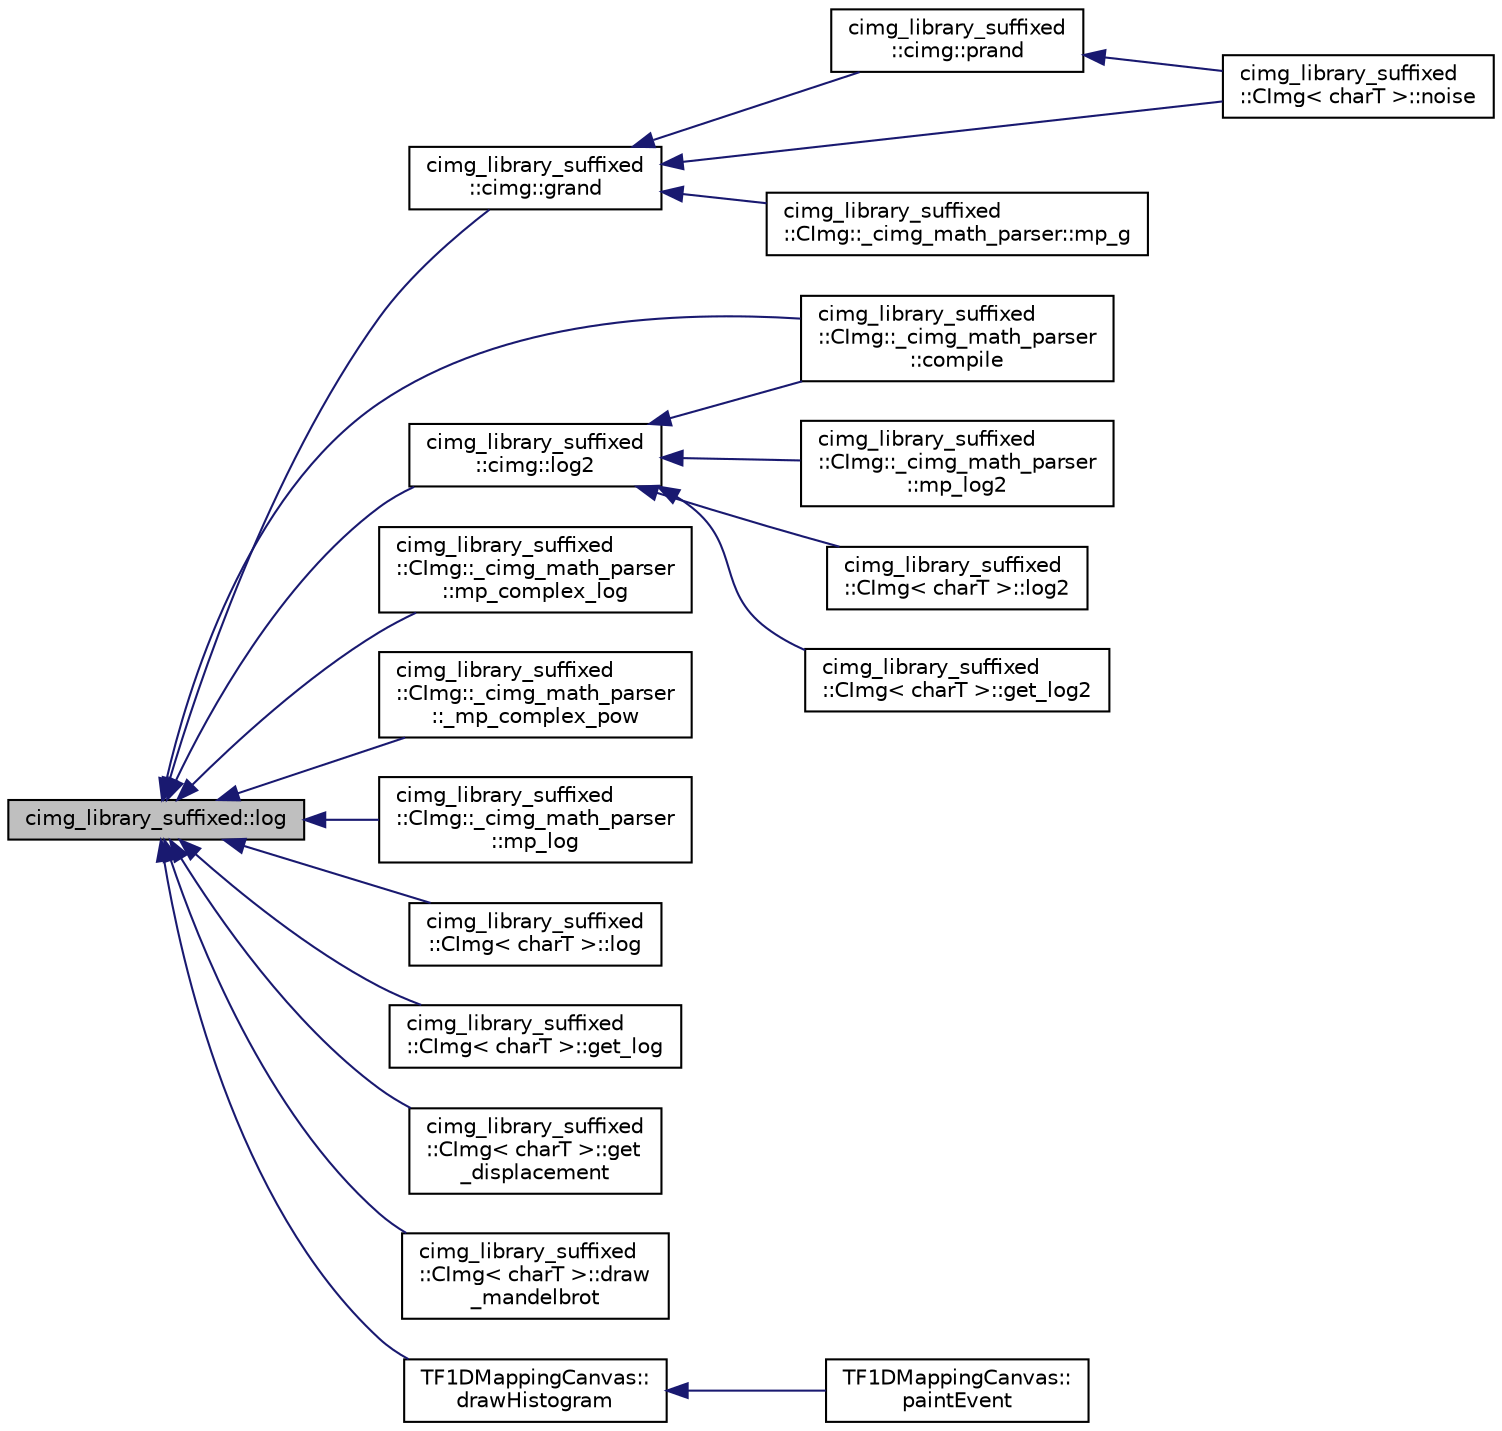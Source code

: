digraph "cimg_library_suffixed::log"
{
  edge [fontname="Helvetica",fontsize="10",labelfontname="Helvetica",labelfontsize="10"];
  node [fontname="Helvetica",fontsize="10",shape=record];
  rankdir="LR";
  Node90 [label="cimg_library_suffixed::log",height=0.2,width=0.4,color="black", fillcolor="grey75", style="filled", fontcolor="black"];
  Node90 -> Node91 [dir="back",color="midnightblue",fontsize="10",style="solid",fontname="Helvetica"];
  Node91 [label="cimg_library_suffixed\l::cimg::grand",height=0.2,width=0.4,color="black", fillcolor="white", style="filled",URL="$namespacecimg__library__suffixed_1_1cimg.html#aa12c572ad67f655e27f7b8e3e76dafa5",tooltip="Return a random variable following a gaussian distribution and a standard deviation of 1..."];
  Node91 -> Node92 [dir="back",color="midnightblue",fontsize="10",style="solid",fontname="Helvetica"];
  Node92 [label="cimg_library_suffixed\l::cimg::prand",height=0.2,width=0.4,color="black", fillcolor="white", style="filled",URL="$namespacecimg__library__suffixed_1_1cimg.html#a2a18bbfb6a496d8d5a02943be8eaa936",tooltip="Return a random variable following a Poisson distribution of parameter z. "];
  Node92 -> Node93 [dir="back",color="midnightblue",fontsize="10",style="solid",fontname="Helvetica"];
  Node93 [label="cimg_library_suffixed\l::CImg\< charT \>::noise",height=0.2,width=0.4,color="black", fillcolor="white", style="filled",URL="$structcimg__library__suffixed_1_1_c_img.html#a6049c651eefc3a13b8f7d1fc3ff225d7",tooltip="Add random noise to pixel values. "];
  Node91 -> Node94 [dir="back",color="midnightblue",fontsize="10",style="solid",fontname="Helvetica"];
  Node94 [label="cimg_library_suffixed\l::CImg::_cimg_math_parser::mp_g",height=0.2,width=0.4,color="black", fillcolor="white", style="filled",URL="$structcimg__library__suffixed_1_1_c_img_1_1__cimg__math__parser.html#a1a6f67dab44ca62b11aec01933907178"];
  Node91 -> Node93 [dir="back",color="midnightblue",fontsize="10",style="solid",fontname="Helvetica"];
  Node90 -> Node95 [dir="back",color="midnightblue",fontsize="10",style="solid",fontname="Helvetica"];
  Node95 [label="cimg_library_suffixed\l::cimg::log2",height=0.2,width=0.4,color="black", fillcolor="white", style="filled",URL="$namespacecimg__library__suffixed_1_1cimg.html#a03657cf098d3b588e76bcef4426233bd",tooltip="Return base-2 logarithm of a value. "];
  Node95 -> Node96 [dir="back",color="midnightblue",fontsize="10",style="solid",fontname="Helvetica"];
  Node96 [label="cimg_library_suffixed\l::CImg::_cimg_math_parser\l::compile",height=0.2,width=0.4,color="black", fillcolor="white", style="filled",URL="$structcimg__library__suffixed_1_1_c_img_1_1__cimg__math__parser.html#a318c44c5d1f4f0114355f37ace87a4ae"];
  Node95 -> Node97 [dir="back",color="midnightblue",fontsize="10",style="solid",fontname="Helvetica"];
  Node97 [label="cimg_library_suffixed\l::CImg::_cimg_math_parser\l::mp_log2",height=0.2,width=0.4,color="black", fillcolor="white", style="filled",URL="$structcimg__library__suffixed_1_1_c_img_1_1__cimg__math__parser.html#ade9dece3f3a257859ded3a42c9605ba9"];
  Node95 -> Node98 [dir="back",color="midnightblue",fontsize="10",style="solid",fontname="Helvetica"];
  Node98 [label="cimg_library_suffixed\l::CImg\< charT \>::log2",height=0.2,width=0.4,color="black", fillcolor="white", style="filled",URL="$structcimg__library__suffixed_1_1_c_img.html#a2fbd06361da285cd57797bba6df0b275",tooltip="Compute the base-2 logarithm of each pixel value. "];
  Node95 -> Node99 [dir="back",color="midnightblue",fontsize="10",style="solid",fontname="Helvetica"];
  Node99 [label="cimg_library_suffixed\l::CImg\< charT \>::get_log2",height=0.2,width=0.4,color="black", fillcolor="white", style="filled",URL="$structcimg__library__suffixed_1_1_c_img.html#a6f3dafb21c7bac989a884e3f4ce1565f",tooltip="Compute the base-10 logarithm of each pixel value . "];
  Node90 -> Node96 [dir="back",color="midnightblue",fontsize="10",style="solid",fontname="Helvetica"];
  Node90 -> Node100 [dir="back",color="midnightblue",fontsize="10",style="solid",fontname="Helvetica"];
  Node100 [label="cimg_library_suffixed\l::CImg::_cimg_math_parser\l::mp_complex_log",height=0.2,width=0.4,color="black", fillcolor="white", style="filled",URL="$structcimg__library__suffixed_1_1_c_img_1_1__cimg__math__parser.html#ac01a447168773b005f451a63d2317620"];
  Node90 -> Node101 [dir="back",color="midnightblue",fontsize="10",style="solid",fontname="Helvetica"];
  Node101 [label="cimg_library_suffixed\l::CImg::_cimg_math_parser\l::_mp_complex_pow",height=0.2,width=0.4,color="black", fillcolor="white", style="filled",URL="$structcimg__library__suffixed_1_1_c_img_1_1__cimg__math__parser.html#a4c1d921651a9408da9487f1d4e8c13d0"];
  Node90 -> Node102 [dir="back",color="midnightblue",fontsize="10",style="solid",fontname="Helvetica"];
  Node102 [label="cimg_library_suffixed\l::CImg::_cimg_math_parser\l::mp_log",height=0.2,width=0.4,color="black", fillcolor="white", style="filled",URL="$structcimg__library__suffixed_1_1_c_img_1_1__cimg__math__parser.html#ae9a43f4c2a66afec7fced513abcf758f"];
  Node90 -> Node103 [dir="back",color="midnightblue",fontsize="10",style="solid",fontname="Helvetica"];
  Node103 [label="cimg_library_suffixed\l::CImg\< charT \>::log",height=0.2,width=0.4,color="black", fillcolor="white", style="filled",URL="$structcimg__library__suffixed_1_1_c_img.html#acc2665db5892449362ae3098f65b0377",tooltip="Compute the logarithm of each pixel value. "];
  Node90 -> Node104 [dir="back",color="midnightblue",fontsize="10",style="solid",fontname="Helvetica"];
  Node104 [label="cimg_library_suffixed\l::CImg\< charT \>::get_log",height=0.2,width=0.4,color="black", fillcolor="white", style="filled",URL="$structcimg__library__suffixed_1_1_c_img.html#a560dd5fe13a0b40fcf95e2ea7020381e",tooltip="Compute the logarithm of each pixel value . "];
  Node90 -> Node105 [dir="back",color="midnightblue",fontsize="10",style="solid",fontname="Helvetica"];
  Node105 [label="cimg_library_suffixed\l::CImg\< charT \>::get\l_displacement",height=0.2,width=0.4,color="black", fillcolor="white", style="filled",URL="$structcimg__library__suffixed_1_1_c_img.html#a91ec1cd09114c4018a78e4ea0b2df386",tooltip="Estimate displacement field between two images . "];
  Node90 -> Node106 [dir="back",color="midnightblue",fontsize="10",style="solid",fontname="Helvetica"];
  Node106 [label="cimg_library_suffixed\l::CImg\< charT \>::draw\l_mandelbrot",height=0.2,width=0.4,color="black", fillcolor="white", style="filled",URL="$structcimg__library__suffixed_1_1_c_img.html#a4ee4442b26855c03fbfbab878da90c07",tooltip="Draw a quadratic Mandelbrot or Julia 2d fractal. "];
  Node90 -> Node107 [dir="back",color="midnightblue",fontsize="10",style="solid",fontname="Helvetica"];
  Node107 [label="TF1DMappingCanvas::\ldrawHistogram",height=0.2,width=0.4,color="black", fillcolor="white", style="filled",URL="$class_t_f1_d_mapping_canvas.html#af8ca9b7839cb0ce17065c1b87963b450"];
  Node107 -> Node108 [dir="back",color="midnightblue",fontsize="10",style="solid",fontname="Helvetica"];
  Node108 [label="TF1DMappingCanvas::\lpaintEvent",height=0.2,width=0.4,color="black", fillcolor="white", style="filled",URL="$class_t_f1_d_mapping_canvas.html#a51c5bfc32131bc9e8879e768e90be5a1"];
}
